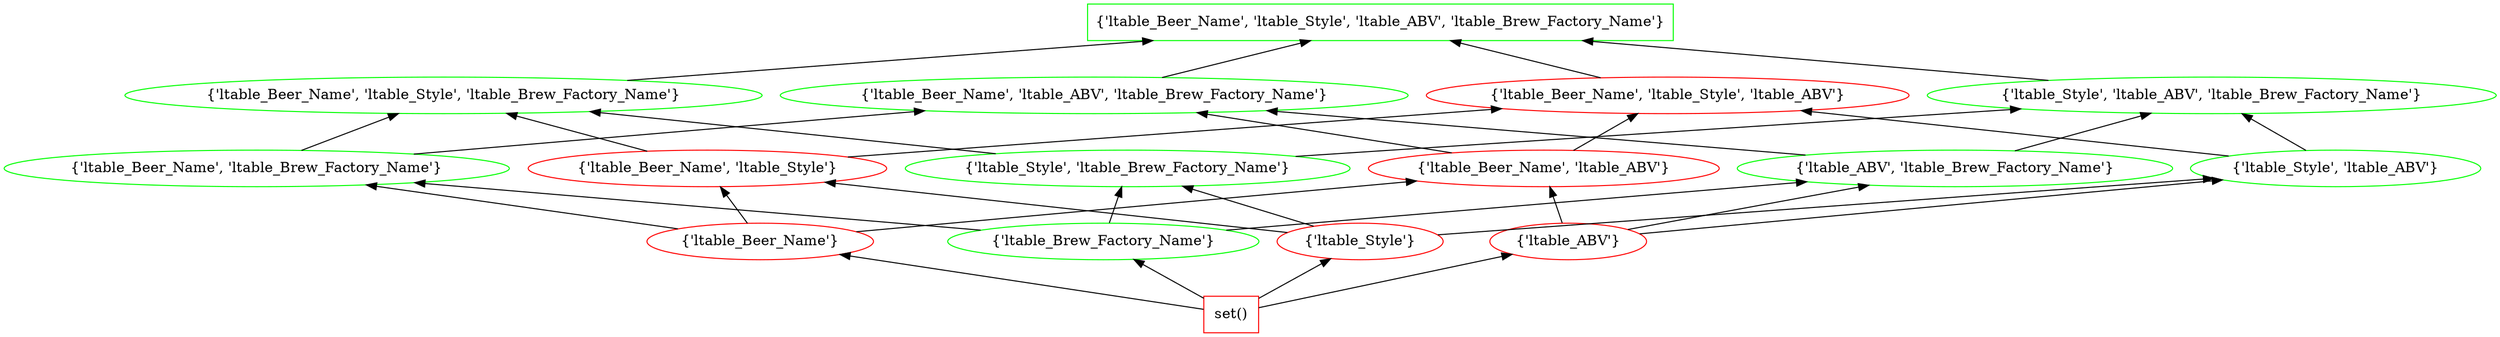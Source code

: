 digraph G {
splines="line"
rankdir=BT
"{'ltable_Beer_Name', 'ltable_Style', 'ltable_ABV', 'ltable_Brew_Factory_Name'}" [shape=box];
"set()" [shape=box];
"set()" [color=red];
"set()" -> "{'ltable_Beer_Name'}";
"set()" -> "{'ltable_Brew_Factory_Name'}";
"set()" -> "{'ltable_Style'}";
"set()" -> "{'ltable_ABV'}";
"{'ltable_Beer_Name'}" [color=red];
"{'ltable_Beer_Name'}" -> "{'ltable_Beer_Name', 'ltable_Brew_Factory_Name'}";
"{'ltable_Beer_Name'}" -> "{'ltable_Beer_Name', 'ltable_Style'}";
"{'ltable_Beer_Name'}" -> "{'ltable_Beer_Name', 'ltable_ABV'}";
"{'ltable_Brew_Factory_Name'}" [color=green];
"{'ltable_Brew_Factory_Name'}" -> "{'ltable_Beer_Name', 'ltable_Brew_Factory_Name'}";
"{'ltable_Brew_Factory_Name'}" -> "{'ltable_Style', 'ltable_Brew_Factory_Name'}";
"{'ltable_Brew_Factory_Name'}" -> "{'ltable_ABV', 'ltable_Brew_Factory_Name'}";
"{'ltable_Style'}" [color=red];
"{'ltable_Style'}" -> "{'ltable_Beer_Name', 'ltable_Style'}";
"{'ltable_Style'}" -> "{'ltable_Style', 'ltable_Brew_Factory_Name'}";
"{'ltable_Style'}" -> "{'ltable_Style', 'ltable_ABV'}";
"{'ltable_ABV'}" [color=red];
"{'ltable_ABV'}" -> "{'ltable_Beer_Name', 'ltable_ABV'}";
"{'ltable_ABV'}" -> "{'ltable_ABV', 'ltable_Brew_Factory_Name'}";
"{'ltable_ABV'}" -> "{'ltable_Style', 'ltable_ABV'}";
"{'ltable_Beer_Name', 'ltable_Brew_Factory_Name'}" [color=green];
"{'ltable_Beer_Name', 'ltable_Brew_Factory_Name'}" -> "{'ltable_Beer_Name', 'ltable_Style', 'ltable_Brew_Factory_Name'}";
"{'ltable_Beer_Name', 'ltable_Brew_Factory_Name'}" -> "{'ltable_Beer_Name', 'ltable_ABV', 'ltable_Brew_Factory_Name'}";
"{'ltable_Beer_Name', 'ltable_Style'}" [color=red];
"{'ltable_Beer_Name', 'ltable_Style'}" -> "{'ltable_Beer_Name', 'ltable_Style', 'ltable_Brew_Factory_Name'}";
"{'ltable_Beer_Name', 'ltable_Style'}" -> "{'ltable_Beer_Name', 'ltable_Style', 'ltable_ABV'}";
"{'ltable_Beer_Name', 'ltable_ABV'}" [color=red];
"{'ltable_Beer_Name', 'ltable_ABV'}" -> "{'ltable_Beer_Name', 'ltable_ABV', 'ltable_Brew_Factory_Name'}";
"{'ltable_Beer_Name', 'ltable_ABV'}" -> "{'ltable_Beer_Name', 'ltable_Style', 'ltable_ABV'}";
"{'ltable_Style', 'ltable_Brew_Factory_Name'}" [color=green];
"{'ltable_Style', 'ltable_Brew_Factory_Name'}" -> "{'ltable_Beer_Name', 'ltable_Style', 'ltable_Brew_Factory_Name'}";
"{'ltable_Style', 'ltable_Brew_Factory_Name'}" -> "{'ltable_Style', 'ltable_ABV', 'ltable_Brew_Factory_Name'}";
"{'ltable_ABV', 'ltable_Brew_Factory_Name'}" [color=green];
"{'ltable_ABV', 'ltable_Brew_Factory_Name'}" -> "{'ltable_Beer_Name', 'ltable_ABV', 'ltable_Brew_Factory_Name'}";
"{'ltable_ABV', 'ltable_Brew_Factory_Name'}" -> "{'ltable_Style', 'ltable_ABV', 'ltable_Brew_Factory_Name'}";
"{'ltable_Style', 'ltable_ABV'}" [color=green];
"{'ltable_Style', 'ltable_ABV'}" -> "{'ltable_Beer_Name', 'ltable_Style', 'ltable_ABV'}";
"{'ltable_Style', 'ltable_ABV'}" -> "{'ltable_Style', 'ltable_ABV', 'ltable_Brew_Factory_Name'}";
"{'ltable_Beer_Name', 'ltable_Style', 'ltable_Brew_Factory_Name'}" [color=green];
"{'ltable_Beer_Name', 'ltable_Style', 'ltable_Brew_Factory_Name'}" -> "{'ltable_Beer_Name', 'ltable_Style', 'ltable_ABV', 'ltable_Brew_Factory_Name'}";
"{'ltable_Beer_Name', 'ltable_ABV', 'ltable_Brew_Factory_Name'}" [color=green];
"{'ltable_Beer_Name', 'ltable_ABV', 'ltable_Brew_Factory_Name'}" -> "{'ltable_Beer_Name', 'ltable_Style', 'ltable_ABV', 'ltable_Brew_Factory_Name'}";
"{'ltable_Beer_Name', 'ltable_Style', 'ltable_ABV'}" [color=red];
"{'ltable_Beer_Name', 'ltable_Style', 'ltable_ABV'}" -> "{'ltable_Beer_Name', 'ltable_Style', 'ltable_ABV', 'ltable_Brew_Factory_Name'}";
"{'ltable_Style', 'ltable_ABV', 'ltable_Brew_Factory_Name'}" [color=green];
"{'ltable_Style', 'ltable_ABV', 'ltable_Brew_Factory_Name'}" -> "{'ltable_Beer_Name', 'ltable_Style', 'ltable_ABV', 'ltable_Brew_Factory_Name'}";
"{'ltable_Beer_Name', 'ltable_Style', 'ltable_ABV', 'ltable_Brew_Factory_Name'}" [color=green];
}